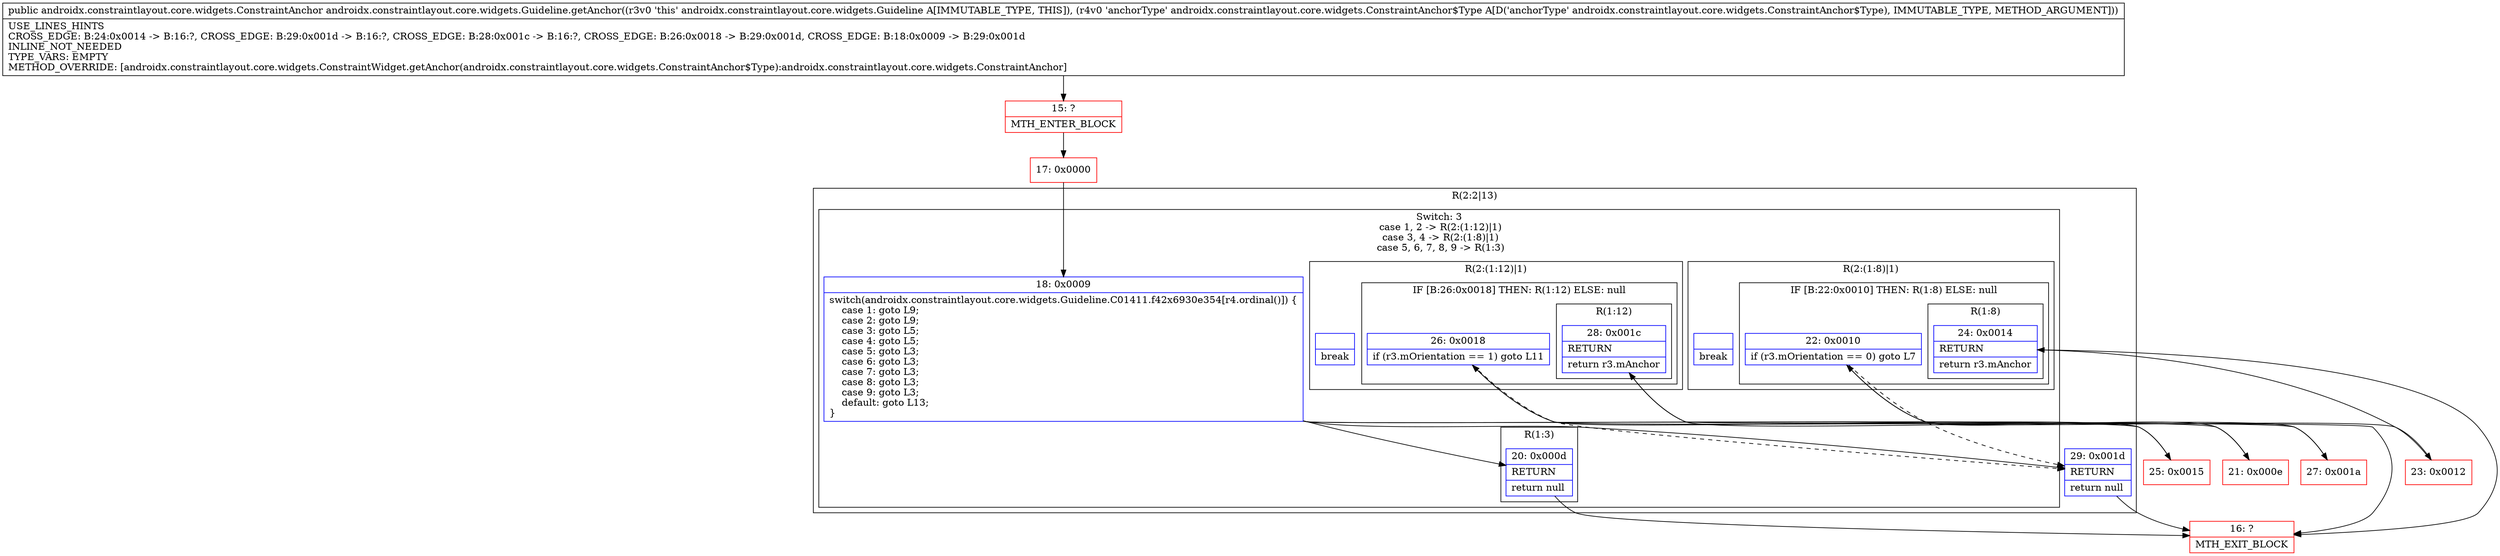 digraph "CFG forandroidx.constraintlayout.core.widgets.Guideline.getAnchor(Landroidx\/constraintlayout\/core\/widgets\/ConstraintAnchor$Type;)Landroidx\/constraintlayout\/core\/widgets\/ConstraintAnchor;" {
subgraph cluster_Region_107737007 {
label = "R(2:2|13)";
node [shape=record,color=blue];
subgraph cluster_SwitchRegion_1340898058 {
label = "Switch: 3
 case 1, 2 -> R(2:(1:12)|1)
 case 3, 4 -> R(2:(1:8)|1)
 case 5, 6, 7, 8, 9 -> R(1:3)";
node [shape=record,color=blue];
Node_18 [shape=record,label="{18\:\ 0x0009|switch(androidx.constraintlayout.core.widgets.Guideline.C01411.f42x6930e354[r4.ordinal()]) \{\l    case 1: goto L9;\l    case 2: goto L9;\l    case 3: goto L5;\l    case 4: goto L5;\l    case 5: goto L3;\l    case 6: goto L3;\l    case 7: goto L3;\l    case 8: goto L3;\l    case 9: goto L3;\l    default: goto L13;\l\}\l}"];
subgraph cluster_Region_660361002 {
label = "R(2:(1:12)|1)";
node [shape=record,color=blue];
subgraph cluster_IfRegion_335527297 {
label = "IF [B:26:0x0018] THEN: R(1:12) ELSE: null";
node [shape=record,color=blue];
Node_26 [shape=record,label="{26\:\ 0x0018|if (r3.mOrientation == 1) goto L11\l}"];
subgraph cluster_Region_1244675782 {
label = "R(1:12)";
node [shape=record,color=blue];
Node_28 [shape=record,label="{28\:\ 0x001c|RETURN\l|return r3.mAnchor\l}"];
}
}
Node_InsnContainer_1713911969 [shape=record,label="{|break\l}"];
}
subgraph cluster_Region_600317521 {
label = "R(2:(1:8)|1)";
node [shape=record,color=blue];
subgraph cluster_IfRegion_1295367196 {
label = "IF [B:22:0x0010] THEN: R(1:8) ELSE: null";
node [shape=record,color=blue];
Node_22 [shape=record,label="{22\:\ 0x0010|if (r3.mOrientation == 0) goto L7\l}"];
subgraph cluster_Region_112749938 {
label = "R(1:8)";
node [shape=record,color=blue];
Node_24 [shape=record,label="{24\:\ 0x0014|RETURN\l|return r3.mAnchor\l}"];
}
}
Node_InsnContainer_569548852 [shape=record,label="{|break\l}"];
}
subgraph cluster_Region_1118505165 {
label = "R(1:3)";
node [shape=record,color=blue];
Node_20 [shape=record,label="{20\:\ 0x000d|RETURN\l|return null\l}"];
}
}
Node_29 [shape=record,label="{29\:\ 0x001d|RETURN\l|return null\l}"];
}
Node_15 [shape=record,color=red,label="{15\:\ ?|MTH_ENTER_BLOCK\l}"];
Node_17 [shape=record,color=red,label="{17\:\ 0x0000}"];
Node_16 [shape=record,color=red,label="{16\:\ ?|MTH_EXIT_BLOCK\l}"];
Node_21 [shape=record,color=red,label="{21\:\ 0x000e}"];
Node_23 [shape=record,color=red,label="{23\:\ 0x0012}"];
Node_25 [shape=record,color=red,label="{25\:\ 0x0015}"];
Node_27 [shape=record,color=red,label="{27\:\ 0x001a}"];
MethodNode[shape=record,label="{public androidx.constraintlayout.core.widgets.ConstraintAnchor androidx.constraintlayout.core.widgets.Guideline.getAnchor((r3v0 'this' androidx.constraintlayout.core.widgets.Guideline A[IMMUTABLE_TYPE, THIS]), (r4v0 'anchorType' androidx.constraintlayout.core.widgets.ConstraintAnchor$Type A[D('anchorType' androidx.constraintlayout.core.widgets.ConstraintAnchor$Type), IMMUTABLE_TYPE, METHOD_ARGUMENT]))  | USE_LINES_HINTS\lCROSS_EDGE: B:24:0x0014 \-\> B:16:?, CROSS_EDGE: B:29:0x001d \-\> B:16:?, CROSS_EDGE: B:28:0x001c \-\> B:16:?, CROSS_EDGE: B:26:0x0018 \-\> B:29:0x001d, CROSS_EDGE: B:18:0x0009 \-\> B:29:0x001d\lINLINE_NOT_NEEDED\lTYPE_VARS: EMPTY\lMETHOD_OVERRIDE: [androidx.constraintlayout.core.widgets.ConstraintWidget.getAnchor(androidx.constraintlayout.core.widgets.ConstraintAnchor$Type):androidx.constraintlayout.core.widgets.ConstraintAnchor]\l}"];
MethodNode -> Node_15;Node_18 -> Node_20;
Node_18 -> Node_21;
Node_18 -> Node_25;
Node_18 -> Node_29;
Node_26 -> Node_27;
Node_26 -> Node_29[style=dashed];
Node_28 -> Node_16;
Node_22 -> Node_23;
Node_22 -> Node_29[style=dashed];
Node_24 -> Node_16;
Node_20 -> Node_16;
Node_29 -> Node_16;
Node_15 -> Node_17;
Node_17 -> Node_18;
Node_21 -> Node_22;
Node_23 -> Node_24;
Node_25 -> Node_26;
Node_27 -> Node_28;
}

